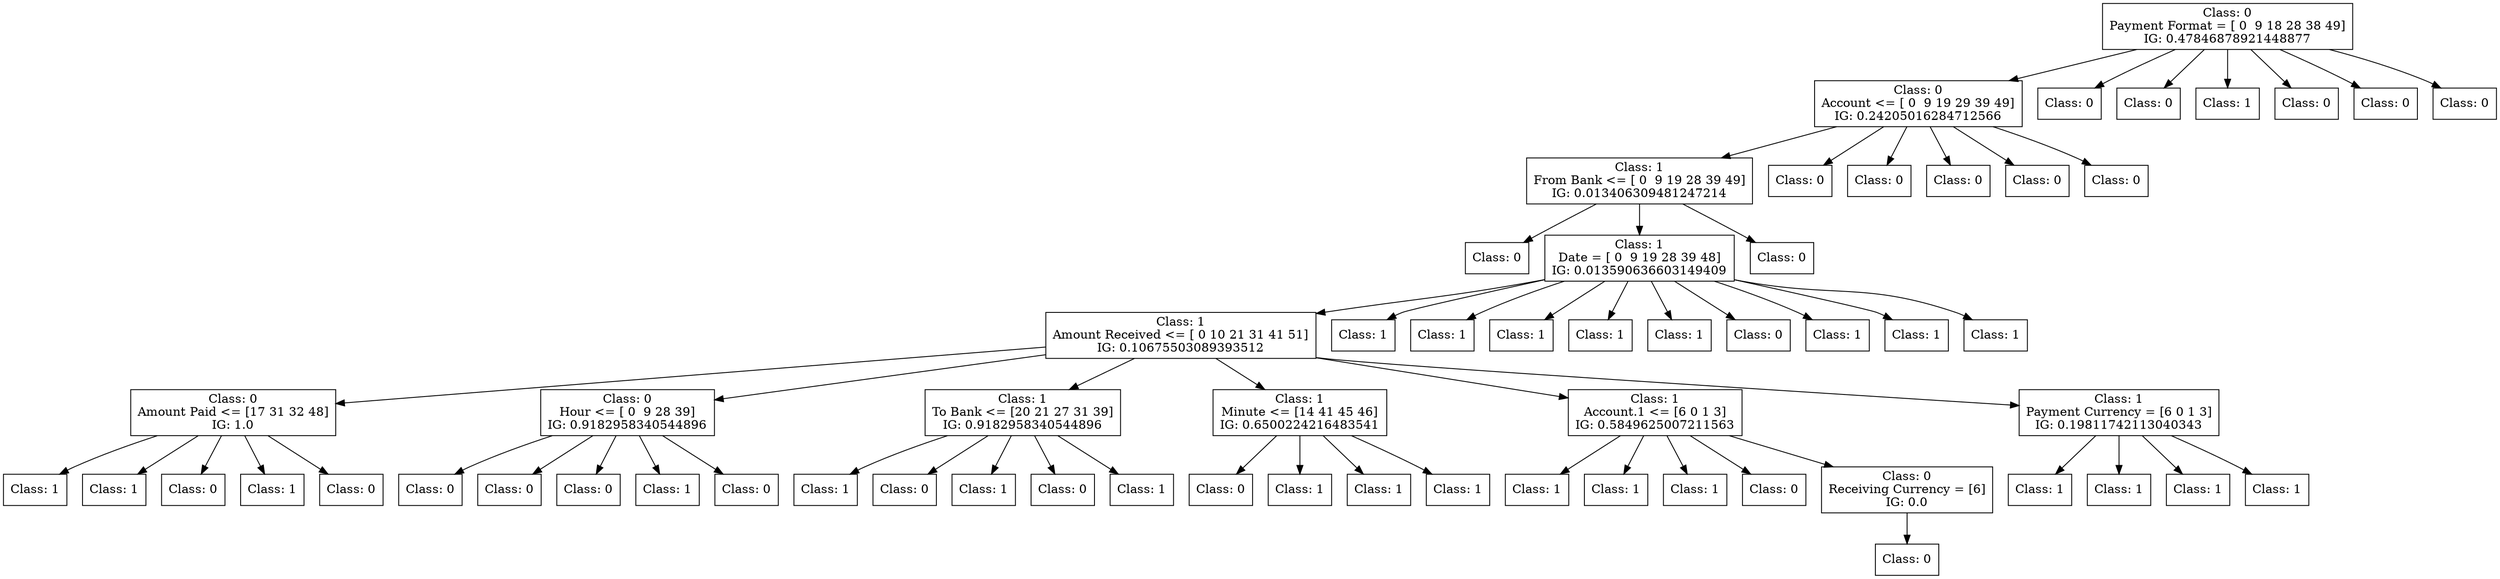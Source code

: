 digraph DecisionTree {
	rankdir=TD;
	node [shape=box];
	2639426640224 [label="Class: 0
Payment Format = [ 0  9 18 28 38 49]
IG: 0.47846878921448877"];
	2639425545808 [label="Class: 0
Account <= [ 0  9 19 29 39 49]
IG: 0.24205016284712566"];
	2639426640224 -> 2639425545808;
	2639425549552 [label="Class: 1
From Bank <= [ 0  9 19 28 39 49]
IG: 0.013406309481247214"];
	2639425545808 -> 2639425549552;
	2639426456496 [label="Class: 0
"];
	2639425549552 -> 2639426456496;
	2639426456688 [label="Class: 1
Date = [ 0  9 19 28 39 48]
IG: 0.013590636603149409"];
	2639425549552 -> 2639426456688;
	2639426455728 [label="Class: 1
Amount Received <= [ 0 10 21 31 41 51]
IG: 0.10675503089393512"];
	2639426456688 -> 2639426455728;
	2639426458368 [label="Class: 0
Amount Paid <= [17 31 32 48]
IG: 1.0"];
	2639426455728 -> 2639426458368;
	2639426458944 [label="Class: 1
"];
	2639426458368 -> 2639426458944;
	2639426458656 [label="Class: 1
"];
	2639426458368 -> 2639426458656;
	2639426456592 [label="Class: 0
"];
	2639426458368 -> 2639426456592;
	2639426457792 [label="Class: 1
"];
	2639426458368 -> 2639426457792;
	2639426455632 [label="Class: 0
"];
	2639426458368 -> 2639426455632;
	2639426457888 [label="Class: 0
Hour <= [ 0  9 28 39]
IG: 0.9182958340544896"];
	2639426455728 -> 2639426457888;
	2639426459808 [label="Class: 0
"];
	2639426457888 -> 2639426459808;
	2639426459520 [label="Class: 0
"];
	2639426457888 -> 2639426459520;
	2639426458848 [label="Class: 0
"];
	2639426457888 -> 2639426458848;
	2639426458464 [label="Class: 1
"];
	2639426457888 -> 2639426458464;
	2639426457744 [label="Class: 0
"];
	2639426457888 -> 2639426457744;
	2639426455584 [label="Class: 1
To Bank <= [20 21 27 31 39]
IG: 0.9182958340544896"];
	2639426455728 -> 2639426455584;
	2639426460672 [label="Class: 1
"];
	2639426455584 -> 2639426460672;
	2639426460384 [label="Class: 0
"];
	2639426455584 -> 2639426460384;
	2639426458800 [label="Class: 1
"];
	2639426455584 -> 2639426458800;
	2639426459616 [label="Class: 0
"];
	2639426455584 -> 2639426459616;
	2639426455392 [label="Class: 1
"];
	2639426455584 -> 2639426455392;
	2639426457168 [label="Class: 1
Minute <= [14 41 45 46]
IG: 0.6500224216483541"];
	2639426455728 -> 2639426457168;
	2639426461680 [label="Class: 0
"];
	2639426457168 -> 2639426461680;
	2639426461104 [label="Class: 1
"];
	2639426457168 -> 2639426461104;
	2639426459712 [label="Class: 1
"];
	2639426457168 -> 2639426459712;
	2639426459472 [label="Class: 1
"];
	2639426457168 -> 2639426459472;
	2639426456352 [label="Class: 1
Account.1 <= [6 0 1 3]
IG: 0.5849625007211563"];
	2639426455728 -> 2639426456352;
	2639426462352 [label="Class: 1
"];
	2639426456352 -> 2639426462352;
	2639426462064 [label="Class: 1
"];
	2639426456352 -> 2639426462064;
	2639426461296 [label="Class: 1
"];
	2639426456352 -> 2639426461296;
	2639426458416 [label="Class: 0
"];
	2639426456352 -> 2639426458416;
	2639426455152 [label="Class: 0
Receiving Currency = [6]
IG: 0.0"];
	2639426456352 -> 2639426455152;
	2639426462256 [label="Class: 0
"];
	2639426455152 -> 2639426462256;
	2639426455344 [label="Class: 1
Payment Currency = [6 0 1 3]
IG: 0.19811742113040343"];
	2639426455728 -> 2639426455344;
	2639426462976 [label="Class: 1
"];
	2639426455344 -> 2639426462976;
	2639426462400 [label="Class: 1
"];
	2639426455344 -> 2639426462400;
	2639426462496 [label="Class: 1
"];
	2639426455344 -> 2639426462496;
	2639426457360 [label="Class: 1
"];
	2639426455344 -> 2639426457360;
	2639426454960 [label="Class: 1
"];
	2639426456688 -> 2639426454960;
	2639426454192 [label="Class: 1
"];
	2639426456688 -> 2639426454192;
	2639426454624 [label="Class: 1
"];
	2639426456688 -> 2639426454624;
	2639426455536 [label="Class: 1
"];
	2639426456688 -> 2639426455536;
	2639426456640 [label="Class: 1
"];
	2639426456688 -> 2639426456640;
	2639426454912 [label="Class: 0
"];
	2639426456688 -> 2639426454912;
	2639426454288 [label="Class: 1
"];
	2639426456688 -> 2639426454288;
	2639426454240 [label="Class: 1
"];
	2639426456688 -> 2639426454240;
	2639426456112 [label="Class: 1
"];
	2639426456688 -> 2639426456112;
	2639426456016 [label="Class: 0
"];
	2639425549552 -> 2639426456016;
	2639425551856 [label="Class: 0
"];
	2639425545808 -> 2639425551856;
	2639425537840 [label="Class: 0
"];
	2639425545808 -> 2639425537840;
	2639425549840 [label="Class: 0
"];
	2639425545808 -> 2639425549840;
	2639425544752 [label="Class: 0
"];
	2639425545808 -> 2639425544752;
	2639425552096 [label="Class: 0
"];
	2639425545808 -> 2639425552096;
	2639425539616 [label="Class: 0
"];
	2639426640224 -> 2639425539616;
	2639425544656 [label="Class: 0
"];
	2639426640224 -> 2639425544656;
	2639425548640 [label="Class: 1
"];
	2639426640224 -> 2639425548640;
	2639425547968 [label="Class: 0
"];
	2639426640224 -> 2639425547968;
	2639425542256 [label="Class: 0
"];
	2639426640224 -> 2639425542256;
	2639425548256 [label="Class: 0
"];
	2639426640224 -> 2639425548256;
}
